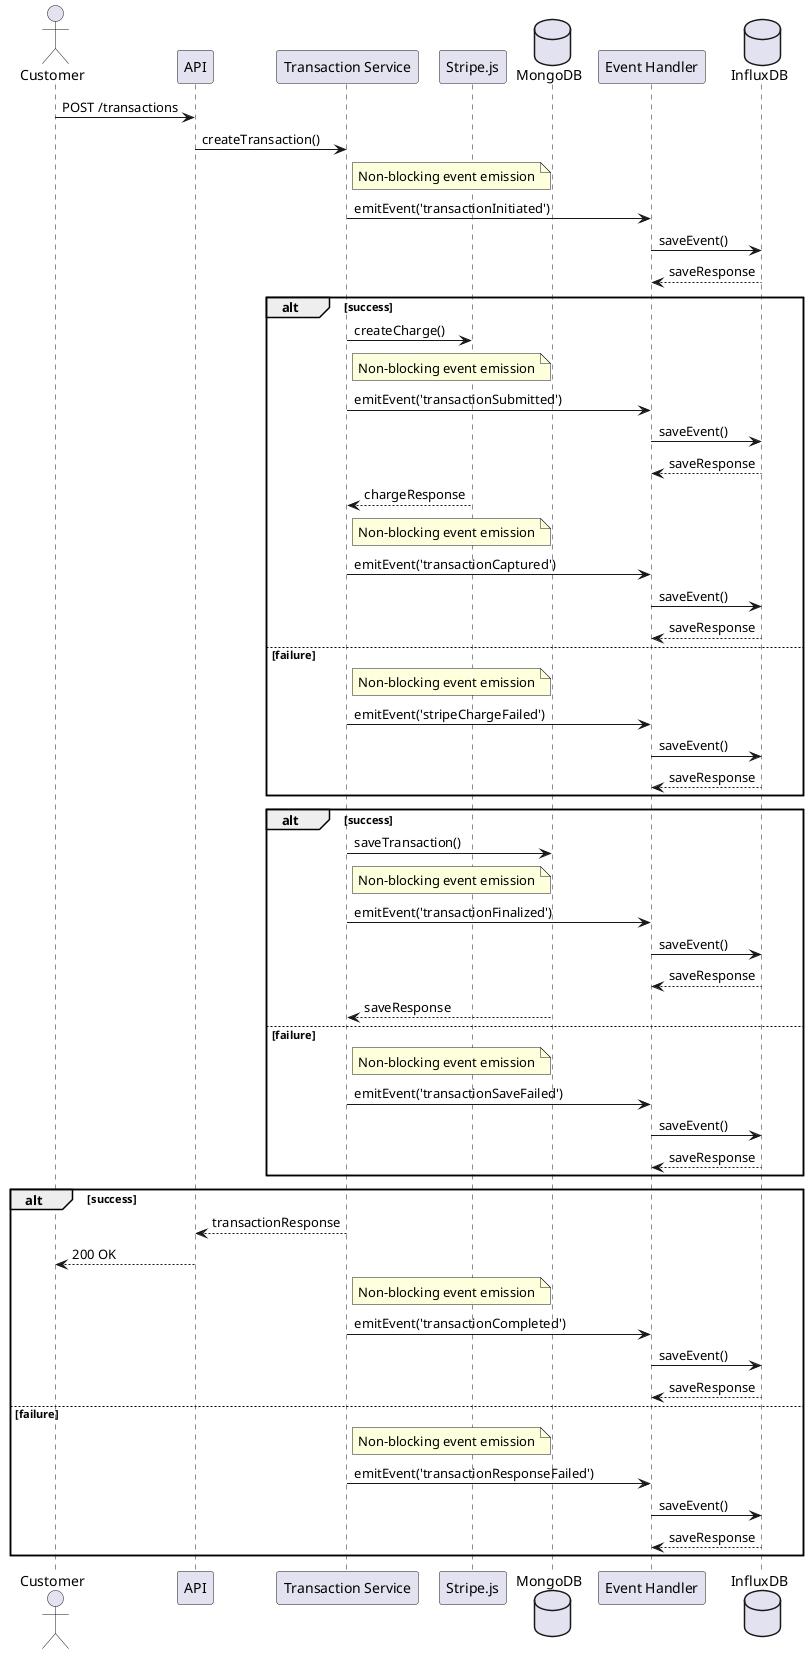 @startuml
actor Customer
participant "API" as App
participant "Transaction Service" as Service
participant "Stripe.js" as Stripe
database "MongoDB" as DB
participant "Event Handler" as Event
database "InfluxDB" as Influx

Customer->App: POST /transactions

App->Service: createTransaction()
note right of Service: Non-blocking event emission
Service->Event: emitEvent('transactionInitiated')
Event->Influx: saveEvent()
Influx-->Event: saveResponse

alt success
    Service->Stripe: createCharge()
    note right of Service: Non-blocking event emission
    Service->Event: emitEvent('transactionSubmitted')
    Event->Influx: saveEvent()
    Influx-->Event: saveResponse
    Stripe-->Service: chargeResponse
    note right of Service: Non-blocking event emission
    Service->Event: emitEvent('transactionCaptured')
    Event->Influx: saveEvent()
    Influx-->Event: saveResponse
else failure
    note right of Service: Non-blocking event emission
    Service->Event: emitEvent('stripeChargeFailed')
    Event->Influx: saveEvent()
    Influx-->Event: saveResponse
end

alt success
    Service->DB: saveTransaction()
    note right of Service: Non-blocking event emission
    Service->Event: emitEvent('transactionFinalized')
    Event->Influx: saveEvent()
    Influx-->Event: saveResponse
    DB-->Service: saveResponse
else failure
    note right of Service: Non-blocking event emission
    Service->Event: emitEvent('transactionSaveFailed')
    Event->Influx: saveEvent()
    Influx-->Event: saveResponse
end

alt success
    Service-->App: transactionResponse
    App-->Customer: 200 OK
    note right of Service: Non-blocking event emission
    Service->Event: emitEvent('transactionCompleted')
    Event->Influx: saveEvent()
    Influx-->Event: saveResponse
else failure
    note right of Service: Non-blocking event emission
    Service->Event: emitEvent('transactionResponseFailed')
    Event->Influx: saveEvent()
    Influx-->Event: saveResponse
end
@enduml